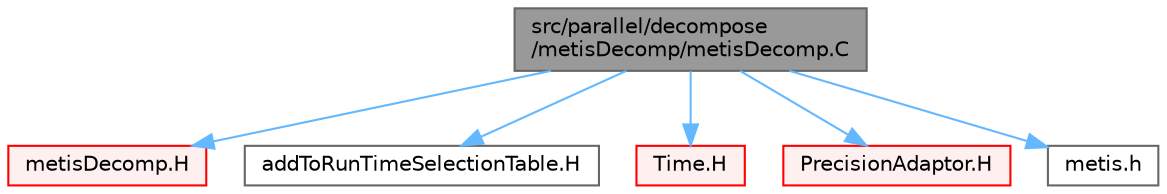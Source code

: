 digraph "src/parallel/decompose/metisDecomp/metisDecomp.C"
{
 // LATEX_PDF_SIZE
  bgcolor="transparent";
  edge [fontname=Helvetica,fontsize=10,labelfontname=Helvetica,labelfontsize=10];
  node [fontname=Helvetica,fontsize=10,shape=box,height=0.2,width=0.4];
  Node1 [id="Node000001",label="src/parallel/decompose\l/metisDecomp/metisDecomp.C",height=0.2,width=0.4,color="gray40", fillcolor="grey60", style="filled", fontcolor="black",tooltip=" "];
  Node1 -> Node2 [id="edge1_Node000001_Node000002",color="steelblue1",style="solid",tooltip=" "];
  Node2 [id="Node000002",label="metisDecomp.H",height=0.2,width=0.4,color="red", fillcolor="#FFF0F0", style="filled",URL="$metisDecomp_8H.html",tooltip=" "];
  Node1 -> Node296 [id="edge2_Node000001_Node000296",color="steelblue1",style="solid",tooltip=" "];
  Node296 [id="Node000296",label="addToRunTimeSelectionTable.H",height=0.2,width=0.4,color="grey40", fillcolor="white", style="filled",URL="$addToRunTimeSelectionTable_8H.html",tooltip="Macros for easy insertion into run-time selection tables."];
  Node1 -> Node297 [id="edge3_Node000001_Node000297",color="steelblue1",style="solid",tooltip=" "];
  Node297 [id="Node000297",label="Time.H",height=0.2,width=0.4,color="red", fillcolor="#FFF0F0", style="filled",URL="$Time_8H.html",tooltip=" "];
  Node1 -> Node343 [id="edge4_Node000001_Node000343",color="steelblue1",style="solid",tooltip=" "];
  Node343 [id="Node000343",label="PrecisionAdaptor.H",height=0.2,width=0.4,color="red", fillcolor="#FFF0F0", style="filled",URL="$PrecisionAdaptor_8H.html",tooltip=" "];
  Node1 -> Node344 [id="edge5_Node000001_Node000344",color="steelblue1",style="solid",tooltip=" "];
  Node344 [id="Node000344",label="metis.h",height=0.2,width=0.4,color="grey40", fillcolor="white", style="filled",URL="$metis_8h.html",tooltip=" "];
}
